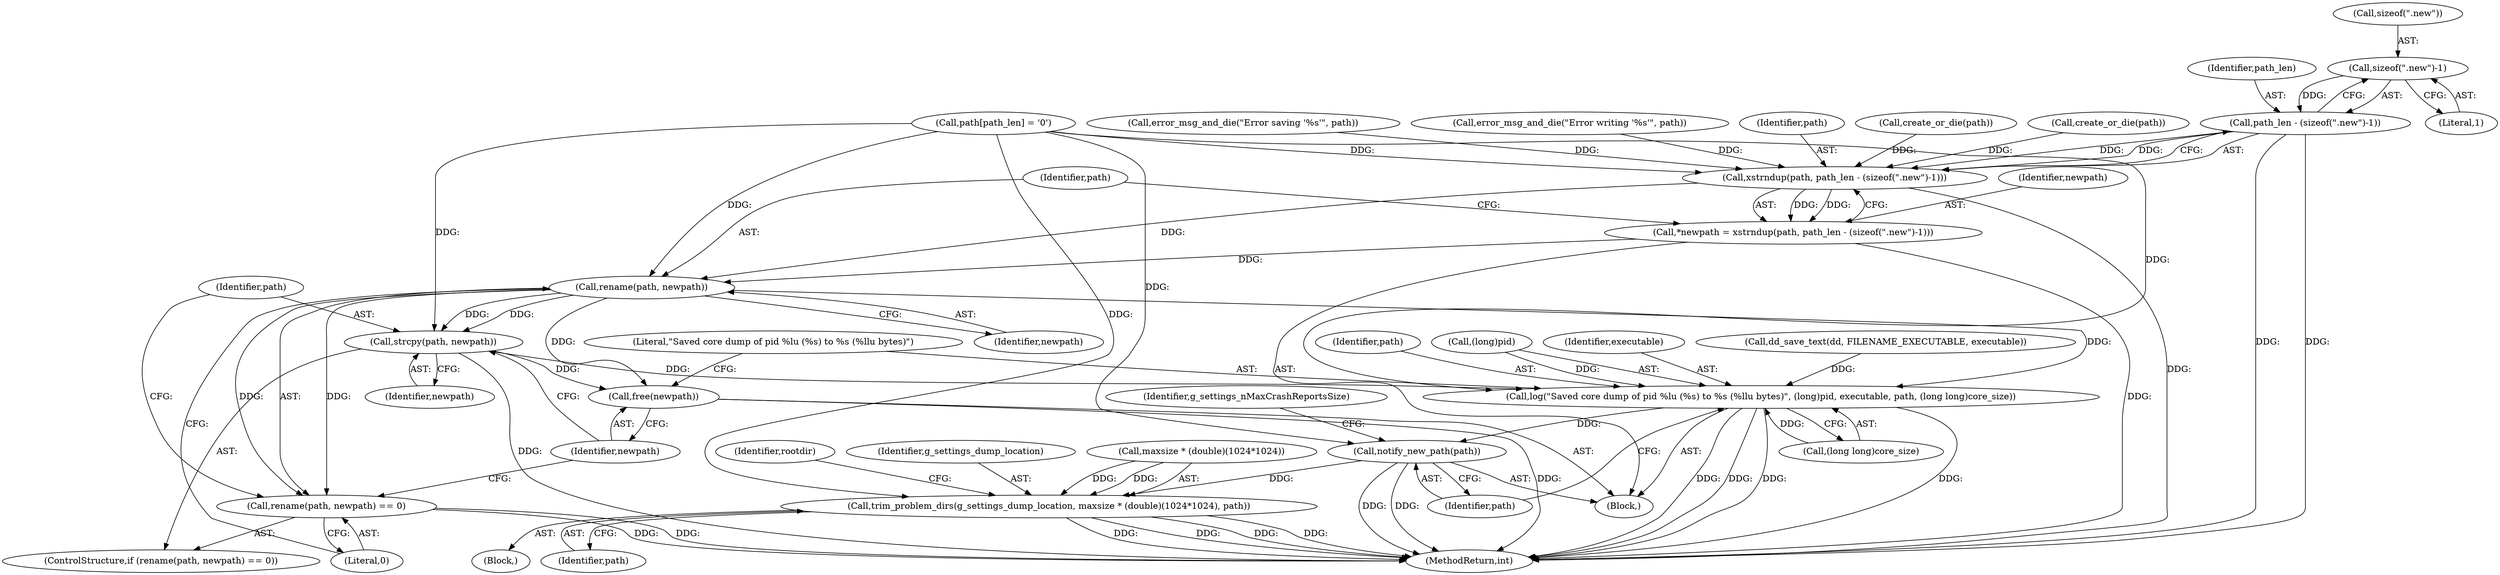 digraph "0_abrt_4f2c1ddd3e3b81d2d5146b883115371f1cada9f9@API" {
"1001050" [label="(Call,sizeof(\".new\")-1)"];
"1001048" [label="(Call,path_len - (sizeof(\".new\")-1))"];
"1001046" [label="(Call,xstrndup(path, path_len - (sizeof(\".new\")-1)))"];
"1001044" [label="(Call,*newpath = xstrndup(path, path_len - (sizeof(\".new\")-1)))"];
"1001056" [label="(Call,rename(path, newpath))"];
"1001055" [label="(Call,rename(path, newpath) == 0)"];
"1001060" [label="(Call,strcpy(path, newpath))"];
"1001063" [label="(Call,free(newpath))"];
"1001065" [label="(Call,log(\"Saved core dump of pid %lu (%s) to %s (%llu bytes)\", (long)pid, executable, path, (long long)core_size))"];
"1001075" [label="(Call,notify_new_path(path))"];
"1001093" [label="(Call,trim_problem_dirs(g_settings_dump_location, maxsize * (double)(1024*1024), path))"];
"1001046" [label="(Call,xstrndup(path, path_len - (sizeof(\".new\")-1)))"];
"1001063" [label="(Call,free(newpath))"];
"1001044" [label="(Call,*newpath = xstrndup(path, path_len - (sizeof(\".new\")-1)))"];
"1001094" [label="(Identifier,g_settings_dump_location)"];
"1001081" [label="(Block,)"];
"1001058" [label="(Identifier,newpath)"];
"1001064" [label="(Identifier,newpath)"];
"1001053" [label="(Literal,1)"];
"1001031" [label="(Call,error_msg_and_die(\"Error saving '%s'\", path))"];
"1001066" [label="(Literal,\"Saved core dump of pid %lu (%s) to %s (%llu bytes)\")"];
"1001070" [label="(Identifier,executable)"];
"1001051" [label="(Call,sizeof(\".new\"))"];
"1001061" [label="(Identifier,path)"];
"1001060" [label="(Call,strcpy(path, newpath))"];
"1000765" [label="(Call,dd_save_text(dd, FILENAME_EXECUTABLE, executable))"];
"1001062" [label="(Identifier,newpath)"];
"1000930" [label="(Call,error_msg_and_die(\"Error writing '%s'\", path))"];
"1001057" [label="(Identifier,path)"];
"1001048" [label="(Call,path_len - (sizeof(\".new\")-1))"];
"1001065" [label="(Call,log(\"Saved core dump of pid %lu (%s) to %s (%llu bytes)\", (long)pid, executable, path, (long long)core_size))"];
"1001055" [label="(Call,rename(path, newpath) == 0)"];
"1001059" [label="(Literal,0)"];
"1001079" [label="(Identifier,g_settings_nMaxCrashReportsSize)"];
"1001171" [label="(MethodReturn,int)"];
"1001038" [label="(Call,path[path_len] = '\0')"];
"1001095" [label="(Call,maxsize * (double)(1024*1024))"];
"1001050" [label="(Call,sizeof(\".new\")-1)"];
"1001067" [label="(Call,(long)pid)"];
"1001104" [label="(Identifier,rootdir)"];
"1001071" [label="(Identifier,path)"];
"1000624" [label="(Block,)"];
"1001045" [label="(Identifier,newpath)"];
"1001076" [label="(Identifier,path)"];
"1001075" [label="(Call,notify_new_path(path))"];
"1001047" [label="(Identifier,path)"];
"1001072" [label="(Call,(long long)core_size)"];
"1001054" [label="(ControlStructure,if (rename(path, newpath) == 0))"];
"1000892" [label="(Call,create_or_die(path))"];
"1001049" [label="(Identifier,path_len)"];
"1001093" [label="(Call,trim_problem_dirs(g_settings_dump_location, maxsize * (double)(1024*1024), path))"];
"1001056" [label="(Call,rename(path, newpath))"];
"1001102" [label="(Identifier,path)"];
"1001010" [label="(Call,create_or_die(path))"];
"1001050" -> "1001048"  [label="AST: "];
"1001050" -> "1001053"  [label="CFG: "];
"1001051" -> "1001050"  [label="AST: "];
"1001053" -> "1001050"  [label="AST: "];
"1001048" -> "1001050"  [label="CFG: "];
"1001050" -> "1001048"  [label="DDG: "];
"1001048" -> "1001046"  [label="AST: "];
"1001049" -> "1001048"  [label="AST: "];
"1001046" -> "1001048"  [label="CFG: "];
"1001048" -> "1001171"  [label="DDG: "];
"1001048" -> "1001171"  [label="DDG: "];
"1001048" -> "1001046"  [label="DDG: "];
"1001048" -> "1001046"  [label="DDG: "];
"1001046" -> "1001044"  [label="AST: "];
"1001047" -> "1001046"  [label="AST: "];
"1001044" -> "1001046"  [label="CFG: "];
"1001046" -> "1001171"  [label="DDG: "];
"1001046" -> "1001044"  [label="DDG: "];
"1001046" -> "1001044"  [label="DDG: "];
"1000892" -> "1001046"  [label="DDG: "];
"1001031" -> "1001046"  [label="DDG: "];
"1001038" -> "1001046"  [label="DDG: "];
"1000930" -> "1001046"  [label="DDG: "];
"1001010" -> "1001046"  [label="DDG: "];
"1001046" -> "1001056"  [label="DDG: "];
"1001044" -> "1000624"  [label="AST: "];
"1001045" -> "1001044"  [label="AST: "];
"1001057" -> "1001044"  [label="CFG: "];
"1001044" -> "1001171"  [label="DDG: "];
"1001044" -> "1001056"  [label="DDG: "];
"1001056" -> "1001055"  [label="AST: "];
"1001056" -> "1001058"  [label="CFG: "];
"1001057" -> "1001056"  [label="AST: "];
"1001058" -> "1001056"  [label="AST: "];
"1001059" -> "1001056"  [label="CFG: "];
"1001056" -> "1001055"  [label="DDG: "];
"1001056" -> "1001055"  [label="DDG: "];
"1001038" -> "1001056"  [label="DDG: "];
"1001056" -> "1001060"  [label="DDG: "];
"1001056" -> "1001060"  [label="DDG: "];
"1001056" -> "1001063"  [label="DDG: "];
"1001056" -> "1001065"  [label="DDG: "];
"1001055" -> "1001054"  [label="AST: "];
"1001055" -> "1001059"  [label="CFG: "];
"1001059" -> "1001055"  [label="AST: "];
"1001061" -> "1001055"  [label="CFG: "];
"1001064" -> "1001055"  [label="CFG: "];
"1001055" -> "1001171"  [label="DDG: "];
"1001055" -> "1001171"  [label="DDG: "];
"1001060" -> "1001054"  [label="AST: "];
"1001060" -> "1001062"  [label="CFG: "];
"1001061" -> "1001060"  [label="AST: "];
"1001062" -> "1001060"  [label="AST: "];
"1001064" -> "1001060"  [label="CFG: "];
"1001060" -> "1001171"  [label="DDG: "];
"1001038" -> "1001060"  [label="DDG: "];
"1001060" -> "1001063"  [label="DDG: "];
"1001060" -> "1001065"  [label="DDG: "];
"1001063" -> "1000624"  [label="AST: "];
"1001063" -> "1001064"  [label="CFG: "];
"1001064" -> "1001063"  [label="AST: "];
"1001066" -> "1001063"  [label="CFG: "];
"1001063" -> "1001171"  [label="DDG: "];
"1001065" -> "1000624"  [label="AST: "];
"1001065" -> "1001072"  [label="CFG: "];
"1001066" -> "1001065"  [label="AST: "];
"1001067" -> "1001065"  [label="AST: "];
"1001070" -> "1001065"  [label="AST: "];
"1001071" -> "1001065"  [label="AST: "];
"1001072" -> "1001065"  [label="AST: "];
"1001076" -> "1001065"  [label="CFG: "];
"1001065" -> "1001171"  [label="DDG: "];
"1001065" -> "1001171"  [label="DDG: "];
"1001065" -> "1001171"  [label="DDG: "];
"1001065" -> "1001171"  [label="DDG: "];
"1001067" -> "1001065"  [label="DDG: "];
"1000765" -> "1001065"  [label="DDG: "];
"1001038" -> "1001065"  [label="DDG: "];
"1001072" -> "1001065"  [label="DDG: "];
"1001065" -> "1001075"  [label="DDG: "];
"1001075" -> "1000624"  [label="AST: "];
"1001075" -> "1001076"  [label="CFG: "];
"1001076" -> "1001075"  [label="AST: "];
"1001079" -> "1001075"  [label="CFG: "];
"1001075" -> "1001171"  [label="DDG: "];
"1001075" -> "1001171"  [label="DDG: "];
"1001038" -> "1001075"  [label="DDG: "];
"1001075" -> "1001093"  [label="DDG: "];
"1001093" -> "1001081"  [label="AST: "];
"1001093" -> "1001102"  [label="CFG: "];
"1001094" -> "1001093"  [label="AST: "];
"1001095" -> "1001093"  [label="AST: "];
"1001102" -> "1001093"  [label="AST: "];
"1001104" -> "1001093"  [label="CFG: "];
"1001093" -> "1001171"  [label="DDG: "];
"1001093" -> "1001171"  [label="DDG: "];
"1001093" -> "1001171"  [label="DDG: "];
"1001093" -> "1001171"  [label="DDG: "];
"1001095" -> "1001093"  [label="DDG: "];
"1001095" -> "1001093"  [label="DDG: "];
"1001038" -> "1001093"  [label="DDG: "];
}

